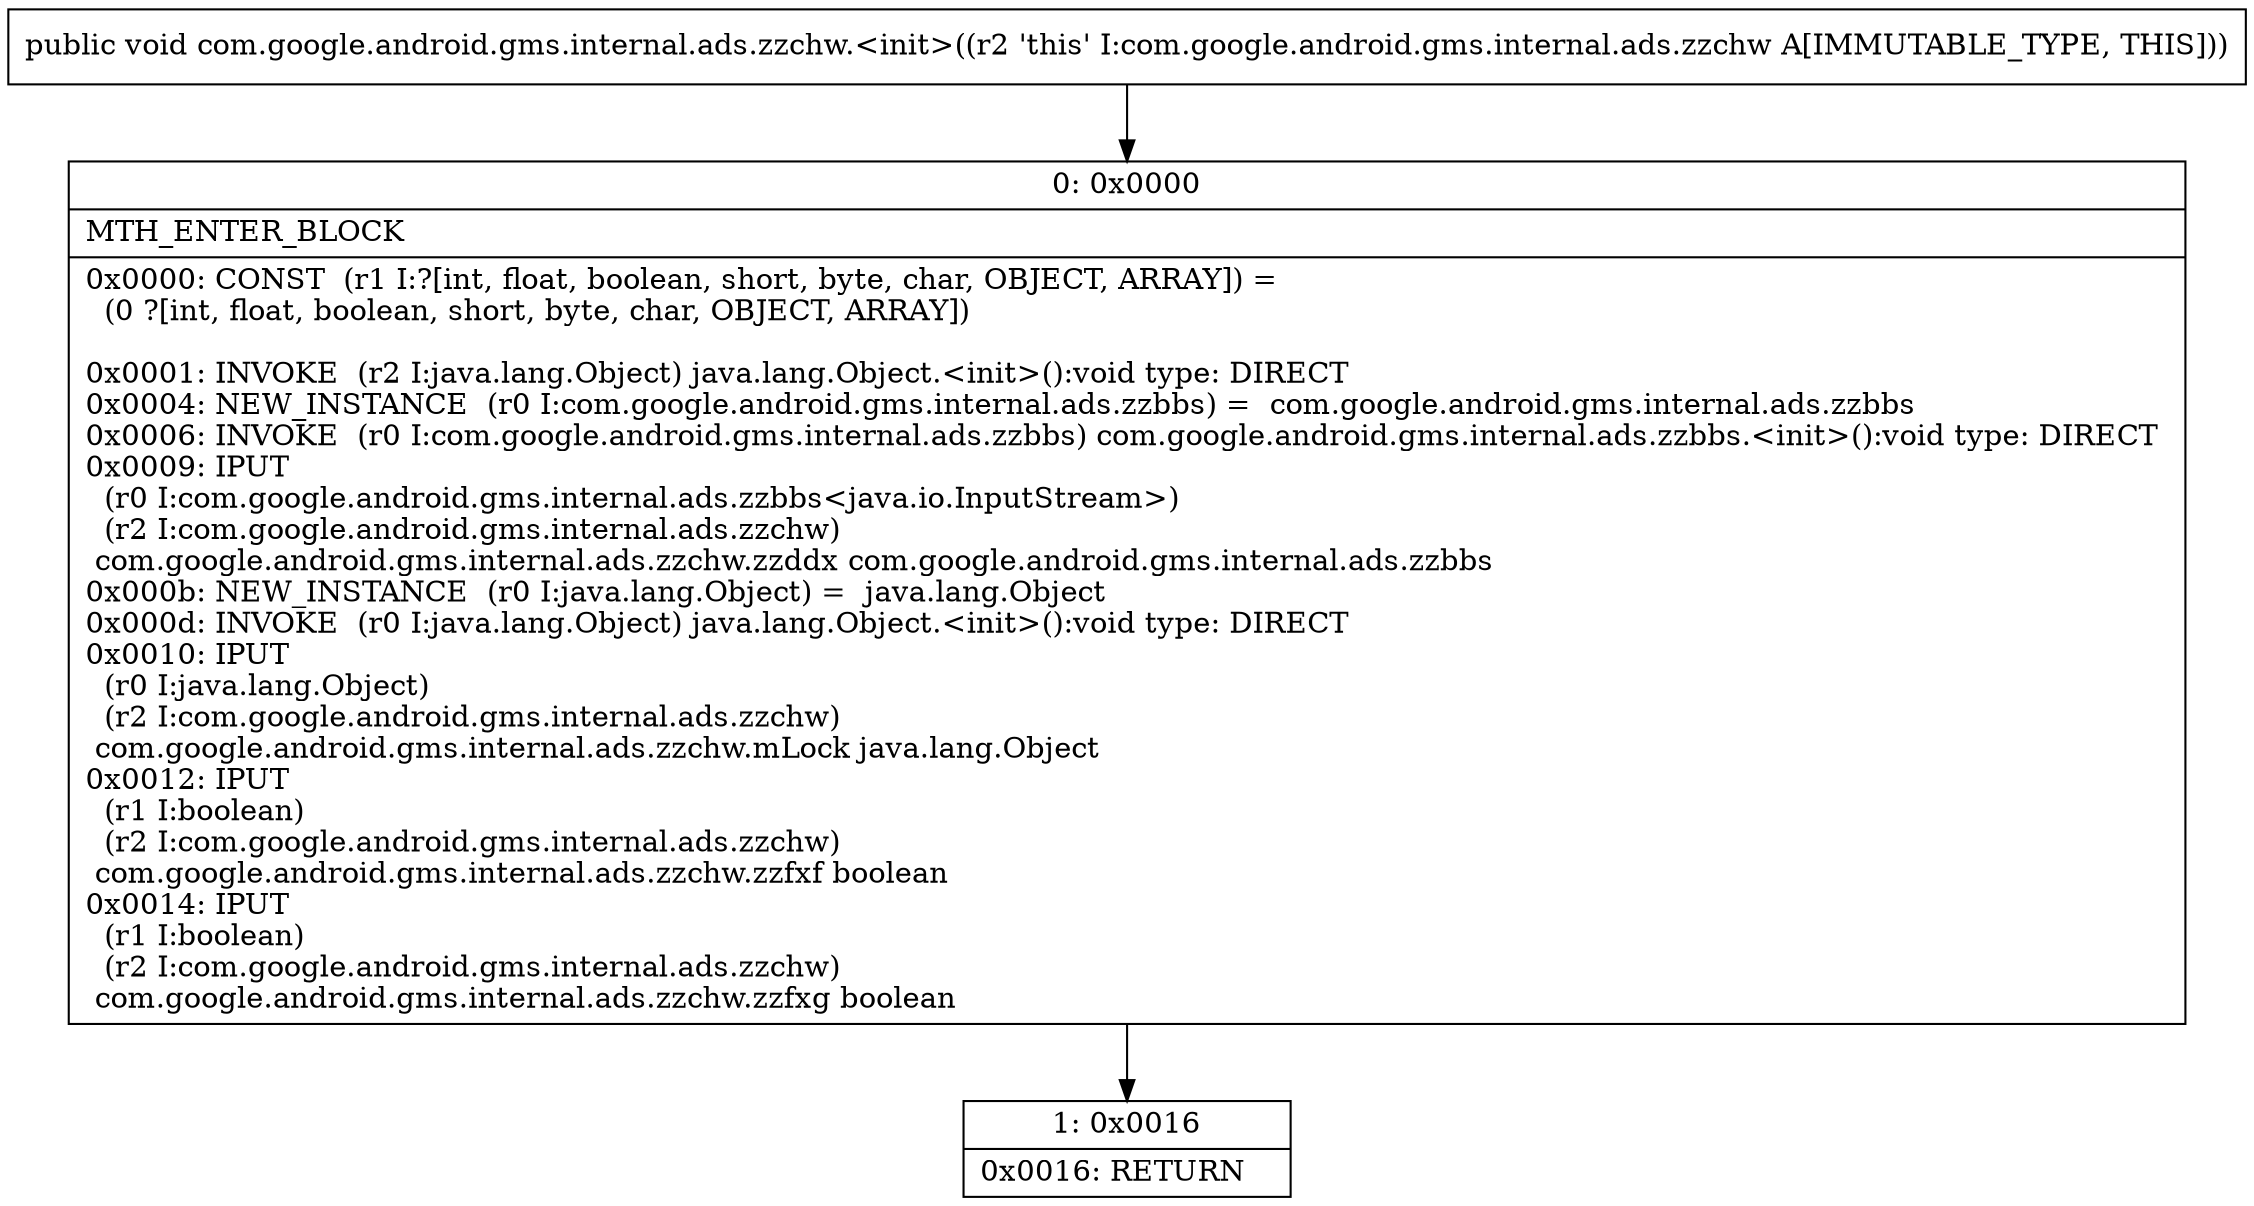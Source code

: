 digraph "CFG forcom.google.android.gms.internal.ads.zzchw.\<init\>()V" {
Node_0 [shape=record,label="{0\:\ 0x0000|MTH_ENTER_BLOCK\l|0x0000: CONST  (r1 I:?[int, float, boolean, short, byte, char, OBJECT, ARRAY]) = \l  (0 ?[int, float, boolean, short, byte, char, OBJECT, ARRAY])\l \l0x0001: INVOKE  (r2 I:java.lang.Object) java.lang.Object.\<init\>():void type: DIRECT \l0x0004: NEW_INSTANCE  (r0 I:com.google.android.gms.internal.ads.zzbbs) =  com.google.android.gms.internal.ads.zzbbs \l0x0006: INVOKE  (r0 I:com.google.android.gms.internal.ads.zzbbs) com.google.android.gms.internal.ads.zzbbs.\<init\>():void type: DIRECT \l0x0009: IPUT  \l  (r0 I:com.google.android.gms.internal.ads.zzbbs\<java.io.InputStream\>)\l  (r2 I:com.google.android.gms.internal.ads.zzchw)\l com.google.android.gms.internal.ads.zzchw.zzddx com.google.android.gms.internal.ads.zzbbs \l0x000b: NEW_INSTANCE  (r0 I:java.lang.Object) =  java.lang.Object \l0x000d: INVOKE  (r0 I:java.lang.Object) java.lang.Object.\<init\>():void type: DIRECT \l0x0010: IPUT  \l  (r0 I:java.lang.Object)\l  (r2 I:com.google.android.gms.internal.ads.zzchw)\l com.google.android.gms.internal.ads.zzchw.mLock java.lang.Object \l0x0012: IPUT  \l  (r1 I:boolean)\l  (r2 I:com.google.android.gms.internal.ads.zzchw)\l com.google.android.gms.internal.ads.zzchw.zzfxf boolean \l0x0014: IPUT  \l  (r1 I:boolean)\l  (r2 I:com.google.android.gms.internal.ads.zzchw)\l com.google.android.gms.internal.ads.zzchw.zzfxg boolean \l}"];
Node_1 [shape=record,label="{1\:\ 0x0016|0x0016: RETURN   \l}"];
MethodNode[shape=record,label="{public void com.google.android.gms.internal.ads.zzchw.\<init\>((r2 'this' I:com.google.android.gms.internal.ads.zzchw A[IMMUTABLE_TYPE, THIS])) }"];
MethodNode -> Node_0;
Node_0 -> Node_1;
}

